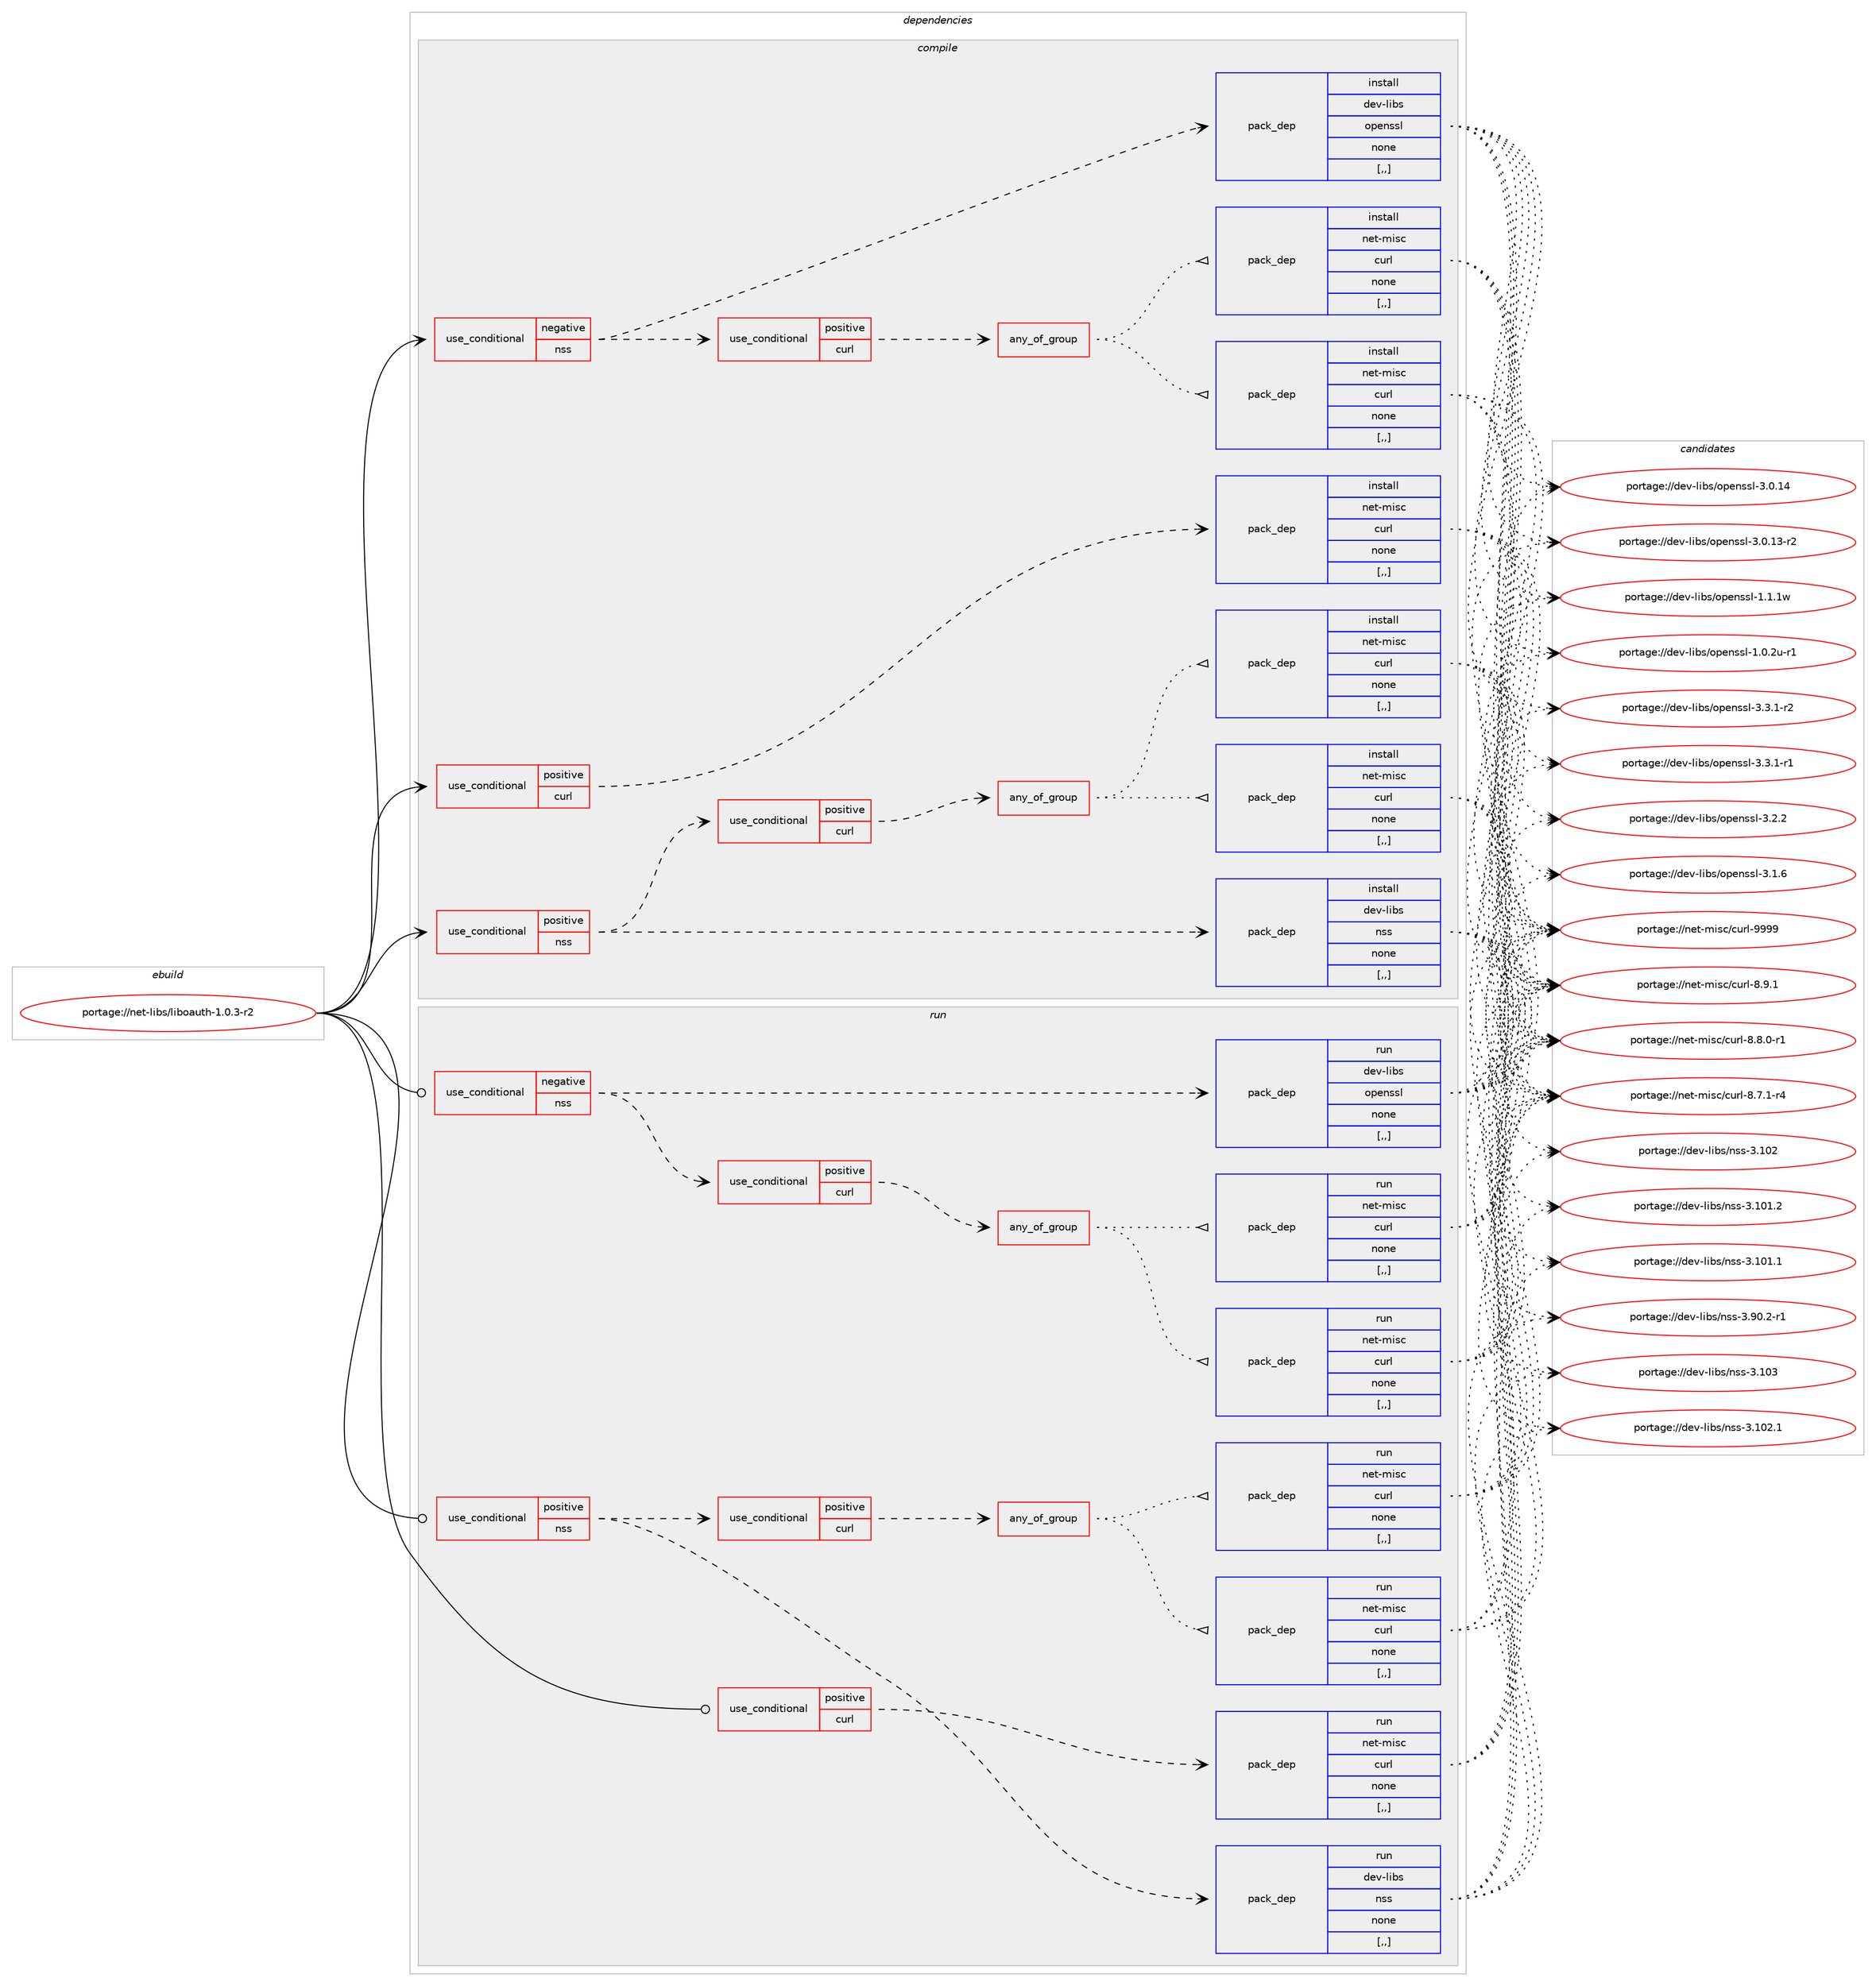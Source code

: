 digraph prolog {

# *************
# Graph options
# *************

newrank=true;
concentrate=true;
compound=true;
graph [rankdir=LR,fontname=Helvetica,fontsize=10,ranksep=1.5];#, ranksep=2.5, nodesep=0.2];
edge  [arrowhead=vee];
node  [fontname=Helvetica,fontsize=10];

# **********
# The ebuild
# **********

subgraph cluster_leftcol {
color=gray;
label=<<i>ebuild</i>>;
id [label="portage://net-libs/liboauth-1.0.3-r2", color=red, width=4, href="../net-libs/liboauth-1.0.3-r2.svg"];
}

# ****************
# The dependencies
# ****************

subgraph cluster_midcol {
color=gray;
label=<<i>dependencies</i>>;
subgraph cluster_compile {
fillcolor="#eeeeee";
style=filled;
label=<<i>compile</i>>;
subgraph cond123 {
dependency430 [label=<<TABLE BORDER="0" CELLBORDER="1" CELLSPACING="0" CELLPADDING="4"><TR><TD ROWSPAN="3" CELLPADDING="10">use_conditional</TD></TR><TR><TD>negative</TD></TR><TR><TD>nss</TD></TR></TABLE>>, shape=none, color=red];
subgraph pack301 {
dependency431 [label=<<TABLE BORDER="0" CELLBORDER="1" CELLSPACING="0" CELLPADDING="4" WIDTH="220"><TR><TD ROWSPAN="6" CELLPADDING="30">pack_dep</TD></TR><TR><TD WIDTH="110">install</TD></TR><TR><TD>dev-libs</TD></TR><TR><TD>openssl</TD></TR><TR><TD>none</TD></TR><TR><TD>[,,]</TD></TR></TABLE>>, shape=none, color=blue];
}
dependency430:e -> dependency431:w [weight=20,style="dashed",arrowhead="vee"];
subgraph cond124 {
dependency432 [label=<<TABLE BORDER="0" CELLBORDER="1" CELLSPACING="0" CELLPADDING="4"><TR><TD ROWSPAN="3" CELLPADDING="10">use_conditional</TD></TR><TR><TD>positive</TD></TR><TR><TD>curl</TD></TR></TABLE>>, shape=none, color=red];
subgraph any8 {
dependency433 [label=<<TABLE BORDER="0" CELLBORDER="1" CELLSPACING="0" CELLPADDING="4"><TR><TD CELLPADDING="10">any_of_group</TD></TR></TABLE>>, shape=none, color=red];subgraph pack302 {
dependency434 [label=<<TABLE BORDER="0" CELLBORDER="1" CELLSPACING="0" CELLPADDING="4" WIDTH="220"><TR><TD ROWSPAN="6" CELLPADDING="30">pack_dep</TD></TR><TR><TD WIDTH="110">install</TD></TR><TR><TD>net-misc</TD></TR><TR><TD>curl</TD></TR><TR><TD>none</TD></TR><TR><TD>[,,]</TD></TR></TABLE>>, shape=none, color=blue];
}
dependency433:e -> dependency434:w [weight=20,style="dotted",arrowhead="oinv"];
subgraph pack303 {
dependency435 [label=<<TABLE BORDER="0" CELLBORDER="1" CELLSPACING="0" CELLPADDING="4" WIDTH="220"><TR><TD ROWSPAN="6" CELLPADDING="30">pack_dep</TD></TR><TR><TD WIDTH="110">install</TD></TR><TR><TD>net-misc</TD></TR><TR><TD>curl</TD></TR><TR><TD>none</TD></TR><TR><TD>[,,]</TD></TR></TABLE>>, shape=none, color=blue];
}
dependency433:e -> dependency435:w [weight=20,style="dotted",arrowhead="oinv"];
}
dependency432:e -> dependency433:w [weight=20,style="dashed",arrowhead="vee"];
}
dependency430:e -> dependency432:w [weight=20,style="dashed",arrowhead="vee"];
}
id:e -> dependency430:w [weight=20,style="solid",arrowhead="vee"];
subgraph cond125 {
dependency436 [label=<<TABLE BORDER="0" CELLBORDER="1" CELLSPACING="0" CELLPADDING="4"><TR><TD ROWSPAN="3" CELLPADDING="10">use_conditional</TD></TR><TR><TD>positive</TD></TR><TR><TD>curl</TD></TR></TABLE>>, shape=none, color=red];
subgraph pack304 {
dependency437 [label=<<TABLE BORDER="0" CELLBORDER="1" CELLSPACING="0" CELLPADDING="4" WIDTH="220"><TR><TD ROWSPAN="6" CELLPADDING="30">pack_dep</TD></TR><TR><TD WIDTH="110">install</TD></TR><TR><TD>net-misc</TD></TR><TR><TD>curl</TD></TR><TR><TD>none</TD></TR><TR><TD>[,,]</TD></TR></TABLE>>, shape=none, color=blue];
}
dependency436:e -> dependency437:w [weight=20,style="dashed",arrowhead="vee"];
}
id:e -> dependency436:w [weight=20,style="solid",arrowhead="vee"];
subgraph cond126 {
dependency438 [label=<<TABLE BORDER="0" CELLBORDER="1" CELLSPACING="0" CELLPADDING="4"><TR><TD ROWSPAN="3" CELLPADDING="10">use_conditional</TD></TR><TR><TD>positive</TD></TR><TR><TD>nss</TD></TR></TABLE>>, shape=none, color=red];
subgraph pack305 {
dependency439 [label=<<TABLE BORDER="0" CELLBORDER="1" CELLSPACING="0" CELLPADDING="4" WIDTH="220"><TR><TD ROWSPAN="6" CELLPADDING="30">pack_dep</TD></TR><TR><TD WIDTH="110">install</TD></TR><TR><TD>dev-libs</TD></TR><TR><TD>nss</TD></TR><TR><TD>none</TD></TR><TR><TD>[,,]</TD></TR></TABLE>>, shape=none, color=blue];
}
dependency438:e -> dependency439:w [weight=20,style="dashed",arrowhead="vee"];
subgraph cond127 {
dependency440 [label=<<TABLE BORDER="0" CELLBORDER="1" CELLSPACING="0" CELLPADDING="4"><TR><TD ROWSPAN="3" CELLPADDING="10">use_conditional</TD></TR><TR><TD>positive</TD></TR><TR><TD>curl</TD></TR></TABLE>>, shape=none, color=red];
subgraph any9 {
dependency441 [label=<<TABLE BORDER="0" CELLBORDER="1" CELLSPACING="0" CELLPADDING="4"><TR><TD CELLPADDING="10">any_of_group</TD></TR></TABLE>>, shape=none, color=red];subgraph pack306 {
dependency442 [label=<<TABLE BORDER="0" CELLBORDER="1" CELLSPACING="0" CELLPADDING="4" WIDTH="220"><TR><TD ROWSPAN="6" CELLPADDING="30">pack_dep</TD></TR><TR><TD WIDTH="110">install</TD></TR><TR><TD>net-misc</TD></TR><TR><TD>curl</TD></TR><TR><TD>none</TD></TR><TR><TD>[,,]</TD></TR></TABLE>>, shape=none, color=blue];
}
dependency441:e -> dependency442:w [weight=20,style="dotted",arrowhead="oinv"];
subgraph pack307 {
dependency443 [label=<<TABLE BORDER="0" CELLBORDER="1" CELLSPACING="0" CELLPADDING="4" WIDTH="220"><TR><TD ROWSPAN="6" CELLPADDING="30">pack_dep</TD></TR><TR><TD WIDTH="110">install</TD></TR><TR><TD>net-misc</TD></TR><TR><TD>curl</TD></TR><TR><TD>none</TD></TR><TR><TD>[,,]</TD></TR></TABLE>>, shape=none, color=blue];
}
dependency441:e -> dependency443:w [weight=20,style="dotted",arrowhead="oinv"];
}
dependency440:e -> dependency441:w [weight=20,style="dashed",arrowhead="vee"];
}
dependency438:e -> dependency440:w [weight=20,style="dashed",arrowhead="vee"];
}
id:e -> dependency438:w [weight=20,style="solid",arrowhead="vee"];
}
subgraph cluster_compileandrun {
fillcolor="#eeeeee";
style=filled;
label=<<i>compile and run</i>>;
}
subgraph cluster_run {
fillcolor="#eeeeee";
style=filled;
label=<<i>run</i>>;
subgraph cond128 {
dependency444 [label=<<TABLE BORDER="0" CELLBORDER="1" CELLSPACING="0" CELLPADDING="4"><TR><TD ROWSPAN="3" CELLPADDING="10">use_conditional</TD></TR><TR><TD>negative</TD></TR><TR><TD>nss</TD></TR></TABLE>>, shape=none, color=red];
subgraph pack308 {
dependency445 [label=<<TABLE BORDER="0" CELLBORDER="1" CELLSPACING="0" CELLPADDING="4" WIDTH="220"><TR><TD ROWSPAN="6" CELLPADDING="30">pack_dep</TD></TR><TR><TD WIDTH="110">run</TD></TR><TR><TD>dev-libs</TD></TR><TR><TD>openssl</TD></TR><TR><TD>none</TD></TR><TR><TD>[,,]</TD></TR></TABLE>>, shape=none, color=blue];
}
dependency444:e -> dependency445:w [weight=20,style="dashed",arrowhead="vee"];
subgraph cond129 {
dependency446 [label=<<TABLE BORDER="0" CELLBORDER="1" CELLSPACING="0" CELLPADDING="4"><TR><TD ROWSPAN="3" CELLPADDING="10">use_conditional</TD></TR><TR><TD>positive</TD></TR><TR><TD>curl</TD></TR></TABLE>>, shape=none, color=red];
subgraph any10 {
dependency447 [label=<<TABLE BORDER="0" CELLBORDER="1" CELLSPACING="0" CELLPADDING="4"><TR><TD CELLPADDING="10">any_of_group</TD></TR></TABLE>>, shape=none, color=red];subgraph pack309 {
dependency448 [label=<<TABLE BORDER="0" CELLBORDER="1" CELLSPACING="0" CELLPADDING="4" WIDTH="220"><TR><TD ROWSPAN="6" CELLPADDING="30">pack_dep</TD></TR><TR><TD WIDTH="110">run</TD></TR><TR><TD>net-misc</TD></TR><TR><TD>curl</TD></TR><TR><TD>none</TD></TR><TR><TD>[,,]</TD></TR></TABLE>>, shape=none, color=blue];
}
dependency447:e -> dependency448:w [weight=20,style="dotted",arrowhead="oinv"];
subgraph pack310 {
dependency449 [label=<<TABLE BORDER="0" CELLBORDER="1" CELLSPACING="0" CELLPADDING="4" WIDTH="220"><TR><TD ROWSPAN="6" CELLPADDING="30">pack_dep</TD></TR><TR><TD WIDTH="110">run</TD></TR><TR><TD>net-misc</TD></TR><TR><TD>curl</TD></TR><TR><TD>none</TD></TR><TR><TD>[,,]</TD></TR></TABLE>>, shape=none, color=blue];
}
dependency447:e -> dependency449:w [weight=20,style="dotted",arrowhead="oinv"];
}
dependency446:e -> dependency447:w [weight=20,style="dashed",arrowhead="vee"];
}
dependency444:e -> dependency446:w [weight=20,style="dashed",arrowhead="vee"];
}
id:e -> dependency444:w [weight=20,style="solid",arrowhead="odot"];
subgraph cond130 {
dependency450 [label=<<TABLE BORDER="0" CELLBORDER="1" CELLSPACING="0" CELLPADDING="4"><TR><TD ROWSPAN="3" CELLPADDING="10">use_conditional</TD></TR><TR><TD>positive</TD></TR><TR><TD>curl</TD></TR></TABLE>>, shape=none, color=red];
subgraph pack311 {
dependency451 [label=<<TABLE BORDER="0" CELLBORDER="1" CELLSPACING="0" CELLPADDING="4" WIDTH="220"><TR><TD ROWSPAN="6" CELLPADDING="30">pack_dep</TD></TR><TR><TD WIDTH="110">run</TD></TR><TR><TD>net-misc</TD></TR><TR><TD>curl</TD></TR><TR><TD>none</TD></TR><TR><TD>[,,]</TD></TR></TABLE>>, shape=none, color=blue];
}
dependency450:e -> dependency451:w [weight=20,style="dashed",arrowhead="vee"];
}
id:e -> dependency450:w [weight=20,style="solid",arrowhead="odot"];
subgraph cond131 {
dependency452 [label=<<TABLE BORDER="0" CELLBORDER="1" CELLSPACING="0" CELLPADDING="4"><TR><TD ROWSPAN="3" CELLPADDING="10">use_conditional</TD></TR><TR><TD>positive</TD></TR><TR><TD>nss</TD></TR></TABLE>>, shape=none, color=red];
subgraph pack312 {
dependency453 [label=<<TABLE BORDER="0" CELLBORDER="1" CELLSPACING="0" CELLPADDING="4" WIDTH="220"><TR><TD ROWSPAN="6" CELLPADDING="30">pack_dep</TD></TR><TR><TD WIDTH="110">run</TD></TR><TR><TD>dev-libs</TD></TR><TR><TD>nss</TD></TR><TR><TD>none</TD></TR><TR><TD>[,,]</TD></TR></TABLE>>, shape=none, color=blue];
}
dependency452:e -> dependency453:w [weight=20,style="dashed",arrowhead="vee"];
subgraph cond132 {
dependency454 [label=<<TABLE BORDER="0" CELLBORDER="1" CELLSPACING="0" CELLPADDING="4"><TR><TD ROWSPAN="3" CELLPADDING="10">use_conditional</TD></TR><TR><TD>positive</TD></TR><TR><TD>curl</TD></TR></TABLE>>, shape=none, color=red];
subgraph any11 {
dependency455 [label=<<TABLE BORDER="0" CELLBORDER="1" CELLSPACING="0" CELLPADDING="4"><TR><TD CELLPADDING="10">any_of_group</TD></TR></TABLE>>, shape=none, color=red];subgraph pack313 {
dependency456 [label=<<TABLE BORDER="0" CELLBORDER="1" CELLSPACING="0" CELLPADDING="4" WIDTH="220"><TR><TD ROWSPAN="6" CELLPADDING="30">pack_dep</TD></TR><TR><TD WIDTH="110">run</TD></TR><TR><TD>net-misc</TD></TR><TR><TD>curl</TD></TR><TR><TD>none</TD></TR><TR><TD>[,,]</TD></TR></TABLE>>, shape=none, color=blue];
}
dependency455:e -> dependency456:w [weight=20,style="dotted",arrowhead="oinv"];
subgraph pack314 {
dependency457 [label=<<TABLE BORDER="0" CELLBORDER="1" CELLSPACING="0" CELLPADDING="4" WIDTH="220"><TR><TD ROWSPAN="6" CELLPADDING="30">pack_dep</TD></TR><TR><TD WIDTH="110">run</TD></TR><TR><TD>net-misc</TD></TR><TR><TD>curl</TD></TR><TR><TD>none</TD></TR><TR><TD>[,,]</TD></TR></TABLE>>, shape=none, color=blue];
}
dependency455:e -> dependency457:w [weight=20,style="dotted",arrowhead="oinv"];
}
dependency454:e -> dependency455:w [weight=20,style="dashed",arrowhead="vee"];
}
dependency452:e -> dependency454:w [weight=20,style="dashed",arrowhead="vee"];
}
id:e -> dependency452:w [weight=20,style="solid",arrowhead="odot"];
}
}

# **************
# The candidates
# **************

subgraph cluster_choices {
rank=same;
color=gray;
label=<<i>candidates</i>>;

subgraph choice301 {
color=black;
nodesep=1;
choice1001011184510810598115471111121011101151151084551465146494511450 [label="portage://dev-libs/openssl-3.3.1-r2", color=red, width=4,href="../dev-libs/openssl-3.3.1-r2.svg"];
choice1001011184510810598115471111121011101151151084551465146494511449 [label="portage://dev-libs/openssl-3.3.1-r1", color=red, width=4,href="../dev-libs/openssl-3.3.1-r1.svg"];
choice100101118451081059811547111112101110115115108455146504650 [label="portage://dev-libs/openssl-3.2.2", color=red, width=4,href="../dev-libs/openssl-3.2.2.svg"];
choice100101118451081059811547111112101110115115108455146494654 [label="portage://dev-libs/openssl-3.1.6", color=red, width=4,href="../dev-libs/openssl-3.1.6.svg"];
choice10010111845108105981154711111210111011511510845514648464952 [label="portage://dev-libs/openssl-3.0.14", color=red, width=4,href="../dev-libs/openssl-3.0.14.svg"];
choice100101118451081059811547111112101110115115108455146484649514511450 [label="portage://dev-libs/openssl-3.0.13-r2", color=red, width=4,href="../dev-libs/openssl-3.0.13-r2.svg"];
choice100101118451081059811547111112101110115115108454946494649119 [label="portage://dev-libs/openssl-1.1.1w", color=red, width=4,href="../dev-libs/openssl-1.1.1w.svg"];
choice1001011184510810598115471111121011101151151084549464846501174511449 [label="portage://dev-libs/openssl-1.0.2u-r1", color=red, width=4,href="../dev-libs/openssl-1.0.2u-r1.svg"];
dependency431:e -> choice1001011184510810598115471111121011101151151084551465146494511450:w [style=dotted,weight="100"];
dependency431:e -> choice1001011184510810598115471111121011101151151084551465146494511449:w [style=dotted,weight="100"];
dependency431:e -> choice100101118451081059811547111112101110115115108455146504650:w [style=dotted,weight="100"];
dependency431:e -> choice100101118451081059811547111112101110115115108455146494654:w [style=dotted,weight="100"];
dependency431:e -> choice10010111845108105981154711111210111011511510845514648464952:w [style=dotted,weight="100"];
dependency431:e -> choice100101118451081059811547111112101110115115108455146484649514511450:w [style=dotted,weight="100"];
dependency431:e -> choice100101118451081059811547111112101110115115108454946494649119:w [style=dotted,weight="100"];
dependency431:e -> choice1001011184510810598115471111121011101151151084549464846501174511449:w [style=dotted,weight="100"];
}
subgraph choice302 {
color=black;
nodesep=1;
choice110101116451091051159947991171141084557575757 [label="portage://net-misc/curl-9999", color=red, width=4,href="../net-misc/curl-9999.svg"];
choice11010111645109105115994799117114108455646574649 [label="portage://net-misc/curl-8.9.1", color=red, width=4,href="../net-misc/curl-8.9.1.svg"];
choice110101116451091051159947991171141084556465646484511449 [label="portage://net-misc/curl-8.8.0-r1", color=red, width=4,href="../net-misc/curl-8.8.0-r1.svg"];
choice110101116451091051159947991171141084556465546494511452 [label="portage://net-misc/curl-8.7.1-r4", color=red, width=4,href="../net-misc/curl-8.7.1-r4.svg"];
dependency434:e -> choice110101116451091051159947991171141084557575757:w [style=dotted,weight="100"];
dependency434:e -> choice11010111645109105115994799117114108455646574649:w [style=dotted,weight="100"];
dependency434:e -> choice110101116451091051159947991171141084556465646484511449:w [style=dotted,weight="100"];
dependency434:e -> choice110101116451091051159947991171141084556465546494511452:w [style=dotted,weight="100"];
}
subgraph choice303 {
color=black;
nodesep=1;
choice110101116451091051159947991171141084557575757 [label="portage://net-misc/curl-9999", color=red, width=4,href="../net-misc/curl-9999.svg"];
choice11010111645109105115994799117114108455646574649 [label="portage://net-misc/curl-8.9.1", color=red, width=4,href="../net-misc/curl-8.9.1.svg"];
choice110101116451091051159947991171141084556465646484511449 [label="portage://net-misc/curl-8.8.0-r1", color=red, width=4,href="../net-misc/curl-8.8.0-r1.svg"];
choice110101116451091051159947991171141084556465546494511452 [label="portage://net-misc/curl-8.7.1-r4", color=red, width=4,href="../net-misc/curl-8.7.1-r4.svg"];
dependency435:e -> choice110101116451091051159947991171141084557575757:w [style=dotted,weight="100"];
dependency435:e -> choice11010111645109105115994799117114108455646574649:w [style=dotted,weight="100"];
dependency435:e -> choice110101116451091051159947991171141084556465646484511449:w [style=dotted,weight="100"];
dependency435:e -> choice110101116451091051159947991171141084556465546494511452:w [style=dotted,weight="100"];
}
subgraph choice304 {
color=black;
nodesep=1;
choice110101116451091051159947991171141084557575757 [label="portage://net-misc/curl-9999", color=red, width=4,href="../net-misc/curl-9999.svg"];
choice11010111645109105115994799117114108455646574649 [label="portage://net-misc/curl-8.9.1", color=red, width=4,href="../net-misc/curl-8.9.1.svg"];
choice110101116451091051159947991171141084556465646484511449 [label="portage://net-misc/curl-8.8.0-r1", color=red, width=4,href="../net-misc/curl-8.8.0-r1.svg"];
choice110101116451091051159947991171141084556465546494511452 [label="portage://net-misc/curl-8.7.1-r4", color=red, width=4,href="../net-misc/curl-8.7.1-r4.svg"];
dependency437:e -> choice110101116451091051159947991171141084557575757:w [style=dotted,weight="100"];
dependency437:e -> choice11010111645109105115994799117114108455646574649:w [style=dotted,weight="100"];
dependency437:e -> choice110101116451091051159947991171141084556465646484511449:w [style=dotted,weight="100"];
dependency437:e -> choice110101116451091051159947991171141084556465546494511452:w [style=dotted,weight="100"];
}
subgraph choice305 {
color=black;
nodesep=1;
choice100101118451081059811547110115115455146494851 [label="portage://dev-libs/nss-3.103", color=red, width=4,href="../dev-libs/nss-3.103.svg"];
choice1001011184510810598115471101151154551464948504649 [label="portage://dev-libs/nss-3.102.1", color=red, width=4,href="../dev-libs/nss-3.102.1.svg"];
choice100101118451081059811547110115115455146494850 [label="portage://dev-libs/nss-3.102", color=red, width=4,href="../dev-libs/nss-3.102.svg"];
choice1001011184510810598115471101151154551464948494650 [label="portage://dev-libs/nss-3.101.2", color=red, width=4,href="../dev-libs/nss-3.101.2.svg"];
choice1001011184510810598115471101151154551464948494649 [label="portage://dev-libs/nss-3.101.1", color=red, width=4,href="../dev-libs/nss-3.101.1.svg"];
choice100101118451081059811547110115115455146574846504511449 [label="portage://dev-libs/nss-3.90.2-r1", color=red, width=4,href="../dev-libs/nss-3.90.2-r1.svg"];
dependency439:e -> choice100101118451081059811547110115115455146494851:w [style=dotted,weight="100"];
dependency439:e -> choice1001011184510810598115471101151154551464948504649:w [style=dotted,weight="100"];
dependency439:e -> choice100101118451081059811547110115115455146494850:w [style=dotted,weight="100"];
dependency439:e -> choice1001011184510810598115471101151154551464948494650:w [style=dotted,weight="100"];
dependency439:e -> choice1001011184510810598115471101151154551464948494649:w [style=dotted,weight="100"];
dependency439:e -> choice100101118451081059811547110115115455146574846504511449:w [style=dotted,weight="100"];
}
subgraph choice306 {
color=black;
nodesep=1;
choice110101116451091051159947991171141084557575757 [label="portage://net-misc/curl-9999", color=red, width=4,href="../net-misc/curl-9999.svg"];
choice11010111645109105115994799117114108455646574649 [label="portage://net-misc/curl-8.9.1", color=red, width=4,href="../net-misc/curl-8.9.1.svg"];
choice110101116451091051159947991171141084556465646484511449 [label="portage://net-misc/curl-8.8.0-r1", color=red, width=4,href="../net-misc/curl-8.8.0-r1.svg"];
choice110101116451091051159947991171141084556465546494511452 [label="portage://net-misc/curl-8.7.1-r4", color=red, width=4,href="../net-misc/curl-8.7.1-r4.svg"];
dependency442:e -> choice110101116451091051159947991171141084557575757:w [style=dotted,weight="100"];
dependency442:e -> choice11010111645109105115994799117114108455646574649:w [style=dotted,weight="100"];
dependency442:e -> choice110101116451091051159947991171141084556465646484511449:w [style=dotted,weight="100"];
dependency442:e -> choice110101116451091051159947991171141084556465546494511452:w [style=dotted,weight="100"];
}
subgraph choice307 {
color=black;
nodesep=1;
choice110101116451091051159947991171141084557575757 [label="portage://net-misc/curl-9999", color=red, width=4,href="../net-misc/curl-9999.svg"];
choice11010111645109105115994799117114108455646574649 [label="portage://net-misc/curl-8.9.1", color=red, width=4,href="../net-misc/curl-8.9.1.svg"];
choice110101116451091051159947991171141084556465646484511449 [label="portage://net-misc/curl-8.8.0-r1", color=red, width=4,href="../net-misc/curl-8.8.0-r1.svg"];
choice110101116451091051159947991171141084556465546494511452 [label="portage://net-misc/curl-8.7.1-r4", color=red, width=4,href="../net-misc/curl-8.7.1-r4.svg"];
dependency443:e -> choice110101116451091051159947991171141084557575757:w [style=dotted,weight="100"];
dependency443:e -> choice11010111645109105115994799117114108455646574649:w [style=dotted,weight="100"];
dependency443:e -> choice110101116451091051159947991171141084556465646484511449:w [style=dotted,weight="100"];
dependency443:e -> choice110101116451091051159947991171141084556465546494511452:w [style=dotted,weight="100"];
}
subgraph choice308 {
color=black;
nodesep=1;
choice1001011184510810598115471111121011101151151084551465146494511450 [label="portage://dev-libs/openssl-3.3.1-r2", color=red, width=4,href="../dev-libs/openssl-3.3.1-r2.svg"];
choice1001011184510810598115471111121011101151151084551465146494511449 [label="portage://dev-libs/openssl-3.3.1-r1", color=red, width=4,href="../dev-libs/openssl-3.3.1-r1.svg"];
choice100101118451081059811547111112101110115115108455146504650 [label="portage://dev-libs/openssl-3.2.2", color=red, width=4,href="../dev-libs/openssl-3.2.2.svg"];
choice100101118451081059811547111112101110115115108455146494654 [label="portage://dev-libs/openssl-3.1.6", color=red, width=4,href="../dev-libs/openssl-3.1.6.svg"];
choice10010111845108105981154711111210111011511510845514648464952 [label="portage://dev-libs/openssl-3.0.14", color=red, width=4,href="../dev-libs/openssl-3.0.14.svg"];
choice100101118451081059811547111112101110115115108455146484649514511450 [label="portage://dev-libs/openssl-3.0.13-r2", color=red, width=4,href="../dev-libs/openssl-3.0.13-r2.svg"];
choice100101118451081059811547111112101110115115108454946494649119 [label="portage://dev-libs/openssl-1.1.1w", color=red, width=4,href="../dev-libs/openssl-1.1.1w.svg"];
choice1001011184510810598115471111121011101151151084549464846501174511449 [label="portage://dev-libs/openssl-1.0.2u-r1", color=red, width=4,href="../dev-libs/openssl-1.0.2u-r1.svg"];
dependency445:e -> choice1001011184510810598115471111121011101151151084551465146494511450:w [style=dotted,weight="100"];
dependency445:e -> choice1001011184510810598115471111121011101151151084551465146494511449:w [style=dotted,weight="100"];
dependency445:e -> choice100101118451081059811547111112101110115115108455146504650:w [style=dotted,weight="100"];
dependency445:e -> choice100101118451081059811547111112101110115115108455146494654:w [style=dotted,weight="100"];
dependency445:e -> choice10010111845108105981154711111210111011511510845514648464952:w [style=dotted,weight="100"];
dependency445:e -> choice100101118451081059811547111112101110115115108455146484649514511450:w [style=dotted,weight="100"];
dependency445:e -> choice100101118451081059811547111112101110115115108454946494649119:w [style=dotted,weight="100"];
dependency445:e -> choice1001011184510810598115471111121011101151151084549464846501174511449:w [style=dotted,weight="100"];
}
subgraph choice309 {
color=black;
nodesep=1;
choice110101116451091051159947991171141084557575757 [label="portage://net-misc/curl-9999", color=red, width=4,href="../net-misc/curl-9999.svg"];
choice11010111645109105115994799117114108455646574649 [label="portage://net-misc/curl-8.9.1", color=red, width=4,href="../net-misc/curl-8.9.1.svg"];
choice110101116451091051159947991171141084556465646484511449 [label="portage://net-misc/curl-8.8.0-r1", color=red, width=4,href="../net-misc/curl-8.8.0-r1.svg"];
choice110101116451091051159947991171141084556465546494511452 [label="portage://net-misc/curl-8.7.1-r4", color=red, width=4,href="../net-misc/curl-8.7.1-r4.svg"];
dependency448:e -> choice110101116451091051159947991171141084557575757:w [style=dotted,weight="100"];
dependency448:e -> choice11010111645109105115994799117114108455646574649:w [style=dotted,weight="100"];
dependency448:e -> choice110101116451091051159947991171141084556465646484511449:w [style=dotted,weight="100"];
dependency448:e -> choice110101116451091051159947991171141084556465546494511452:w [style=dotted,weight="100"];
}
subgraph choice310 {
color=black;
nodesep=1;
choice110101116451091051159947991171141084557575757 [label="portage://net-misc/curl-9999", color=red, width=4,href="../net-misc/curl-9999.svg"];
choice11010111645109105115994799117114108455646574649 [label="portage://net-misc/curl-8.9.1", color=red, width=4,href="../net-misc/curl-8.9.1.svg"];
choice110101116451091051159947991171141084556465646484511449 [label="portage://net-misc/curl-8.8.0-r1", color=red, width=4,href="../net-misc/curl-8.8.0-r1.svg"];
choice110101116451091051159947991171141084556465546494511452 [label="portage://net-misc/curl-8.7.1-r4", color=red, width=4,href="../net-misc/curl-8.7.1-r4.svg"];
dependency449:e -> choice110101116451091051159947991171141084557575757:w [style=dotted,weight="100"];
dependency449:e -> choice11010111645109105115994799117114108455646574649:w [style=dotted,weight="100"];
dependency449:e -> choice110101116451091051159947991171141084556465646484511449:w [style=dotted,weight="100"];
dependency449:e -> choice110101116451091051159947991171141084556465546494511452:w [style=dotted,weight="100"];
}
subgraph choice311 {
color=black;
nodesep=1;
choice110101116451091051159947991171141084557575757 [label="portage://net-misc/curl-9999", color=red, width=4,href="../net-misc/curl-9999.svg"];
choice11010111645109105115994799117114108455646574649 [label="portage://net-misc/curl-8.9.1", color=red, width=4,href="../net-misc/curl-8.9.1.svg"];
choice110101116451091051159947991171141084556465646484511449 [label="portage://net-misc/curl-8.8.0-r1", color=red, width=4,href="../net-misc/curl-8.8.0-r1.svg"];
choice110101116451091051159947991171141084556465546494511452 [label="portage://net-misc/curl-8.7.1-r4", color=red, width=4,href="../net-misc/curl-8.7.1-r4.svg"];
dependency451:e -> choice110101116451091051159947991171141084557575757:w [style=dotted,weight="100"];
dependency451:e -> choice11010111645109105115994799117114108455646574649:w [style=dotted,weight="100"];
dependency451:e -> choice110101116451091051159947991171141084556465646484511449:w [style=dotted,weight="100"];
dependency451:e -> choice110101116451091051159947991171141084556465546494511452:w [style=dotted,weight="100"];
}
subgraph choice312 {
color=black;
nodesep=1;
choice100101118451081059811547110115115455146494851 [label="portage://dev-libs/nss-3.103", color=red, width=4,href="../dev-libs/nss-3.103.svg"];
choice1001011184510810598115471101151154551464948504649 [label="portage://dev-libs/nss-3.102.1", color=red, width=4,href="../dev-libs/nss-3.102.1.svg"];
choice100101118451081059811547110115115455146494850 [label="portage://dev-libs/nss-3.102", color=red, width=4,href="../dev-libs/nss-3.102.svg"];
choice1001011184510810598115471101151154551464948494650 [label="portage://dev-libs/nss-3.101.2", color=red, width=4,href="../dev-libs/nss-3.101.2.svg"];
choice1001011184510810598115471101151154551464948494649 [label="portage://dev-libs/nss-3.101.1", color=red, width=4,href="../dev-libs/nss-3.101.1.svg"];
choice100101118451081059811547110115115455146574846504511449 [label="portage://dev-libs/nss-3.90.2-r1", color=red, width=4,href="../dev-libs/nss-3.90.2-r1.svg"];
dependency453:e -> choice100101118451081059811547110115115455146494851:w [style=dotted,weight="100"];
dependency453:e -> choice1001011184510810598115471101151154551464948504649:w [style=dotted,weight="100"];
dependency453:e -> choice100101118451081059811547110115115455146494850:w [style=dotted,weight="100"];
dependency453:e -> choice1001011184510810598115471101151154551464948494650:w [style=dotted,weight="100"];
dependency453:e -> choice1001011184510810598115471101151154551464948494649:w [style=dotted,weight="100"];
dependency453:e -> choice100101118451081059811547110115115455146574846504511449:w [style=dotted,weight="100"];
}
subgraph choice313 {
color=black;
nodesep=1;
choice110101116451091051159947991171141084557575757 [label="portage://net-misc/curl-9999", color=red, width=4,href="../net-misc/curl-9999.svg"];
choice11010111645109105115994799117114108455646574649 [label="portage://net-misc/curl-8.9.1", color=red, width=4,href="../net-misc/curl-8.9.1.svg"];
choice110101116451091051159947991171141084556465646484511449 [label="portage://net-misc/curl-8.8.0-r1", color=red, width=4,href="../net-misc/curl-8.8.0-r1.svg"];
choice110101116451091051159947991171141084556465546494511452 [label="portage://net-misc/curl-8.7.1-r4", color=red, width=4,href="../net-misc/curl-8.7.1-r4.svg"];
dependency456:e -> choice110101116451091051159947991171141084557575757:w [style=dotted,weight="100"];
dependency456:e -> choice11010111645109105115994799117114108455646574649:w [style=dotted,weight="100"];
dependency456:e -> choice110101116451091051159947991171141084556465646484511449:w [style=dotted,weight="100"];
dependency456:e -> choice110101116451091051159947991171141084556465546494511452:w [style=dotted,weight="100"];
}
subgraph choice314 {
color=black;
nodesep=1;
choice110101116451091051159947991171141084557575757 [label="portage://net-misc/curl-9999", color=red, width=4,href="../net-misc/curl-9999.svg"];
choice11010111645109105115994799117114108455646574649 [label="portage://net-misc/curl-8.9.1", color=red, width=4,href="../net-misc/curl-8.9.1.svg"];
choice110101116451091051159947991171141084556465646484511449 [label="portage://net-misc/curl-8.8.0-r1", color=red, width=4,href="../net-misc/curl-8.8.0-r1.svg"];
choice110101116451091051159947991171141084556465546494511452 [label="portage://net-misc/curl-8.7.1-r4", color=red, width=4,href="../net-misc/curl-8.7.1-r4.svg"];
dependency457:e -> choice110101116451091051159947991171141084557575757:w [style=dotted,weight="100"];
dependency457:e -> choice11010111645109105115994799117114108455646574649:w [style=dotted,weight="100"];
dependency457:e -> choice110101116451091051159947991171141084556465646484511449:w [style=dotted,weight="100"];
dependency457:e -> choice110101116451091051159947991171141084556465546494511452:w [style=dotted,weight="100"];
}
}

}
